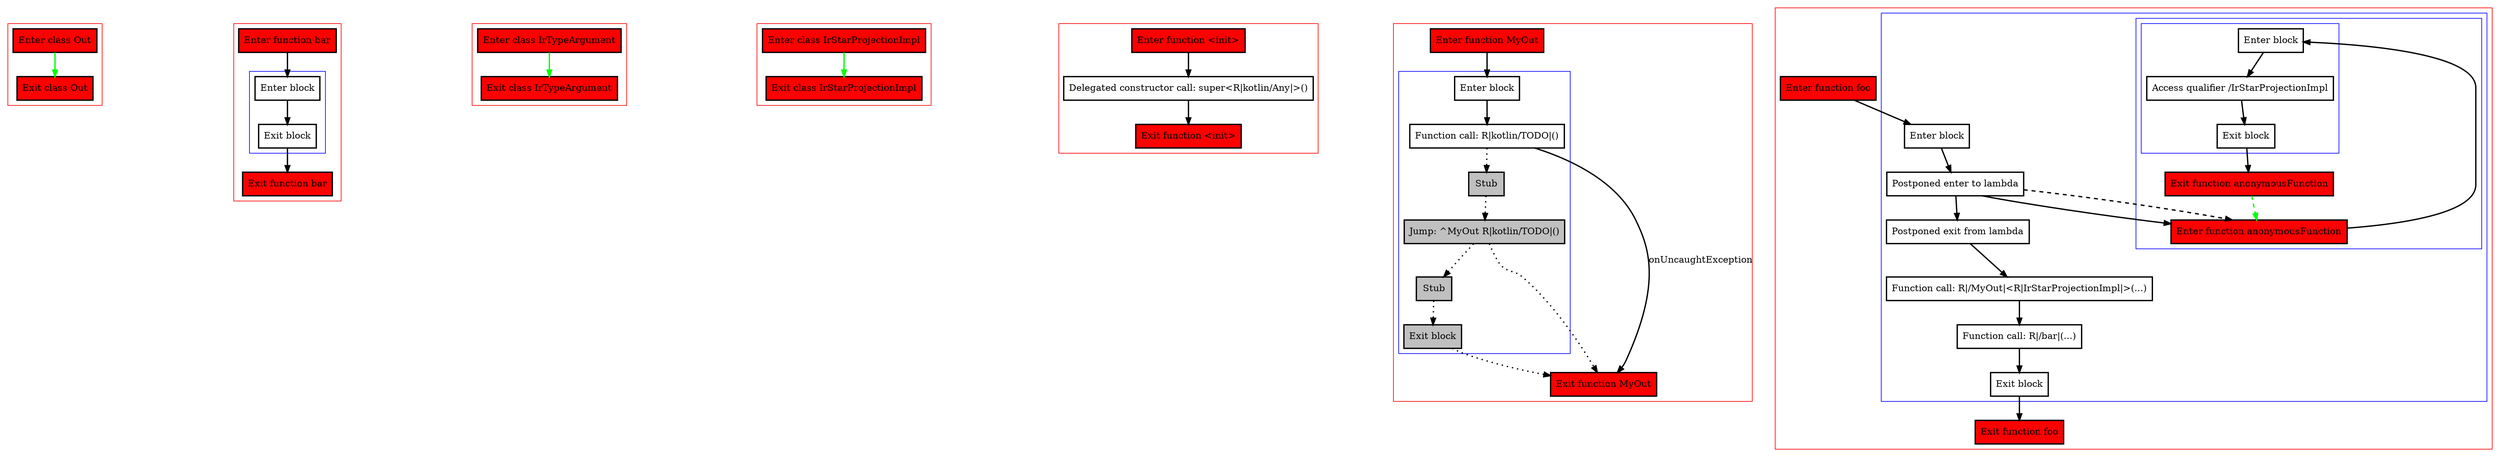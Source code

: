 digraph lambdaReturningObject_kt {
    graph [nodesep=3]
    node [shape=box penwidth=2]
    edge [penwidth=2]

    subgraph cluster_0 {
        color=red
        0 [label="Enter class Out" style="filled" fillcolor=red];
        1 [label="Exit class Out" style="filled" fillcolor=red];
    }
    0 -> {1} [color=green];

    subgraph cluster_1 {
        color=red
        2 [label="Enter function bar" style="filled" fillcolor=red];
        subgraph cluster_2 {
            color=blue
            3 [label="Enter block"];
            4 [label="Exit block"];
        }
        5 [label="Exit function bar" style="filled" fillcolor=red];
    }
    2 -> {3};
    3 -> {4};
    4 -> {5};

    subgraph cluster_3 {
        color=red
        6 [label="Enter class IrTypeArgument" style="filled" fillcolor=red];
        7 [label="Exit class IrTypeArgument" style="filled" fillcolor=red];
    }
    6 -> {7} [color=green];

    subgraph cluster_4 {
        color=red
        8 [label="Enter class IrStarProjectionImpl" style="filled" fillcolor=red];
        9 [label="Exit class IrStarProjectionImpl" style="filled" fillcolor=red];
    }
    8 -> {9} [color=green];

    subgraph cluster_5 {
        color=red
        10 [label="Enter function <init>" style="filled" fillcolor=red];
        11 [label="Delegated constructor call: super<R|kotlin/Any|>()"];
        12 [label="Exit function <init>" style="filled" fillcolor=red];
    }
    10 -> {11};
    11 -> {12};

    subgraph cluster_6 {
        color=red
        13 [label="Enter function MyOut" style="filled" fillcolor=red];
        subgraph cluster_7 {
            color=blue
            14 [label="Enter block"];
            15 [label="Function call: R|kotlin/TODO|()"];
            16 [label="Stub" style="filled" fillcolor=gray];
            17 [label="Jump: ^MyOut R|kotlin/TODO|()" style="filled" fillcolor=gray];
            18 [label="Stub" style="filled" fillcolor=gray];
            19 [label="Exit block" style="filled" fillcolor=gray];
        }
        20 [label="Exit function MyOut" style="filled" fillcolor=red];
    }
    13 -> {14};
    14 -> {15};
    15 -> {20}    [label=onUncaughtException];
    15 -> {16} [style=dotted];
    16 -> {17} [style=dotted];
    17 -> {20 18} [style=dotted];
    18 -> {19} [style=dotted];
    19 -> {20} [style=dotted];

    subgraph cluster_8 {
        color=red
        21 [label="Enter function foo" style="filled" fillcolor=red];
        subgraph cluster_9 {
            color=blue
            22 [label="Enter block"];
            23 [label="Postponed enter to lambda"];
            subgraph cluster_10 {
                color=blue
                29 [label="Enter function anonymousFunction" style="filled" fillcolor=red];
                subgraph cluster_11 {
                    color=blue
                    30 [label="Enter block"];
                    31 [label="Access qualifier /IrStarProjectionImpl"];
                    32 [label="Exit block"];
                }
                33 [label="Exit function anonymousFunction" style="filled" fillcolor=red];
            }
            24 [label="Postponed exit from lambda"];
            25 [label="Function call: R|/MyOut|<R|IrStarProjectionImpl|>(...)"];
            26 [label="Function call: R|/bar|(...)"];
            27 [label="Exit block"];
        }
        28 [label="Exit function foo" style="filled" fillcolor=red];
    }
    21 -> {22};
    22 -> {23};
    23 -> {24 29};
    23 -> {29} [style=dashed];
    24 -> {25};
    25 -> {26};
    26 -> {27};
    27 -> {28};
    29 -> {30};
    30 -> {31};
    31 -> {32};
    32 -> {33};
    33 -> {29} [color=green style=dashed];

}
